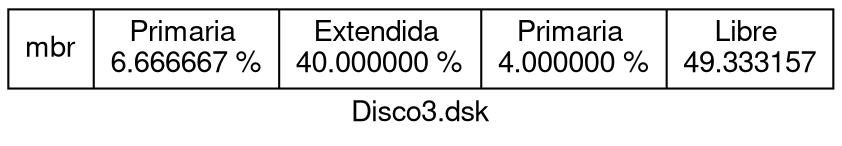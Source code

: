 digraph G {
fontname="Helvetica,Arial,sans-serif"
node [fontname="Helvetica,Arial,sans-serif"]
rankdir=TB;
 node [shape=record];
label="Disco3.dsk"
a[label = " mbr| Primaria \n6.666667 %| Extendida \n40.000000 %| Primaria \n4.000000 %| Libre \n49.333157"]}
